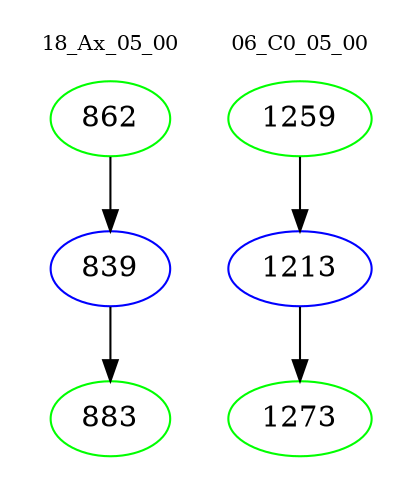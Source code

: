 digraph{
subgraph cluster_0 {
color = white
label = "18_Ax_05_00";
fontsize=10;
T0_862 [label="862", color="green"]
T0_862 -> T0_839 [color="black"]
T0_839 [label="839", color="blue"]
T0_839 -> T0_883 [color="black"]
T0_883 [label="883", color="green"]
}
subgraph cluster_1 {
color = white
label = "06_C0_05_00";
fontsize=10;
T1_1259 [label="1259", color="green"]
T1_1259 -> T1_1213 [color="black"]
T1_1213 [label="1213", color="blue"]
T1_1213 -> T1_1273 [color="black"]
T1_1273 [label="1273", color="green"]
}
}
